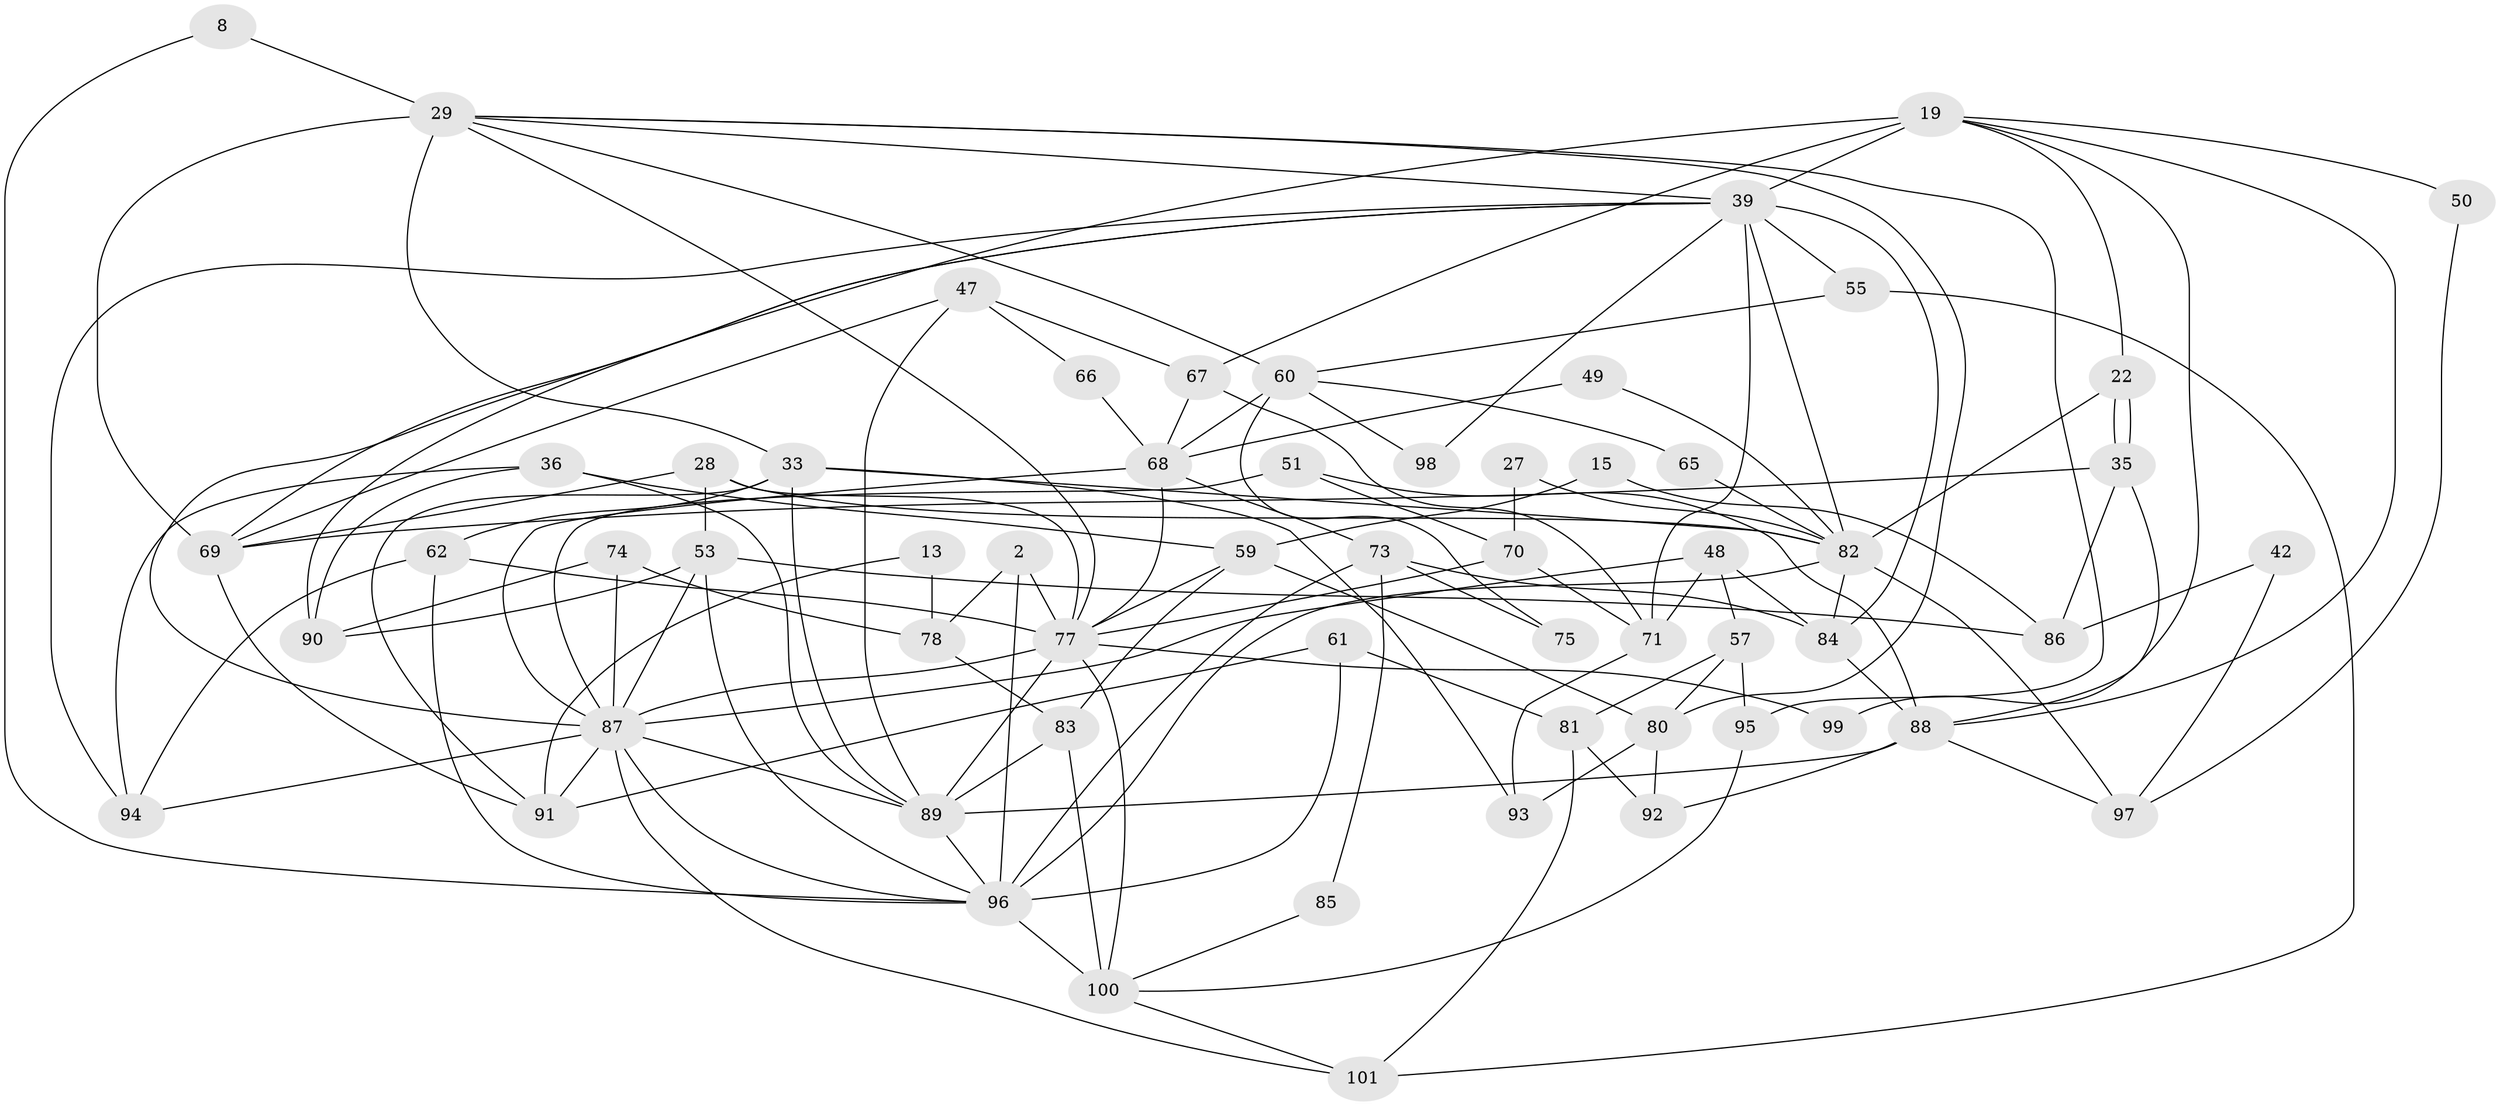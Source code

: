 // original degree distribution, {4: 0.38613861386138615, 6: 0.09900990099009901, 5: 0.1485148514851485, 3: 0.1782178217821782, 2: 0.1485148514851485, 7: 0.0297029702970297, 8: 0.009900990099009901}
// Generated by graph-tools (version 1.1) at 2025/52/03/04/25 21:52:32]
// undirected, 60 vertices, 136 edges
graph export_dot {
graph [start="1"]
  node [color=gray90,style=filled];
  2;
  8;
  13;
  15;
  19 [super="+11+16"];
  22;
  27;
  28 [super="+26"];
  29 [super="+12"];
  33 [super="+18"];
  35 [super="+24"];
  36;
  39 [super="+32+34"];
  42;
  47;
  48;
  49;
  50;
  51;
  53 [super="+40"];
  55 [super="+23"];
  57;
  59 [super="+56"];
  60 [super="+45"];
  61;
  62;
  65;
  66;
  67;
  68;
  69;
  70;
  71 [super="+37"];
  73 [super="+38"];
  74;
  75;
  77 [super="+44+52"];
  78;
  80 [super="+7"];
  81;
  82 [super="+76+54+58"];
  83;
  84;
  85;
  86;
  87 [super="+3+46+72"];
  88 [super="+14+6"];
  89 [super="+41+79"];
  90;
  91;
  92;
  93;
  94;
  95;
  96 [super="+17+4+63"];
  97;
  98;
  99;
  100 [super="+1"];
  101;
  2 -- 78;
  2 -- 96 [weight=3];
  2 -- 77 [weight=2];
  8 -- 96;
  8 -- 29;
  13 -- 78;
  13 -- 91;
  15 -- 86;
  15 -- 59;
  19 -- 67;
  19 -- 90 [weight=2];
  19 -- 22;
  19 -- 50;
  19 -- 99;
  19 -- 39;
  19 -- 88;
  22 -- 35;
  22 -- 35;
  22 -- 82;
  27 -- 70;
  27 -- 82;
  28 -- 53 [weight=2];
  28 -- 69;
  28 -- 82;
  28 -- 77;
  29 -- 80;
  29 -- 33 [weight=2];
  29 -- 69;
  29 -- 77;
  29 -- 95;
  29 -- 60;
  29 -- 39;
  33 -- 91;
  33 -- 93;
  33 -- 62;
  33 -- 82;
  33 -- 89;
  35 -- 88;
  35 -- 69;
  35 -- 86;
  36 -- 59;
  36 -- 90;
  36 -- 89;
  36 -- 94;
  39 -- 82 [weight=2];
  39 -- 69;
  39 -- 71;
  39 -- 98;
  39 -- 84;
  39 -- 87;
  39 -- 55;
  39 -- 94;
  42 -- 97;
  42 -- 86;
  47 -- 67;
  47 -- 69;
  47 -- 66;
  47 -- 89;
  48 -- 57;
  48 -- 84;
  48 -- 71;
  48 -- 87;
  49 -- 68;
  49 -- 82;
  50 -- 97;
  51 -- 87;
  51 -- 70;
  51 -- 88;
  53 -- 87 [weight=2];
  53 -- 86;
  53 -- 96;
  53 -- 90;
  55 -- 101 [weight=2];
  55 -- 60;
  57 -- 95;
  57 -- 81;
  57 -- 80;
  59 -- 83 [weight=2];
  59 -- 80;
  59 -- 77 [weight=2];
  60 -- 68 [weight=2];
  60 -- 75;
  60 -- 65;
  60 -- 98;
  61 -- 91;
  61 -- 81;
  61 -- 96;
  62 -- 96;
  62 -- 94;
  62 -- 77;
  65 -- 82;
  66 -- 68;
  67 -- 68;
  67 -- 71 [weight=2];
  68 -- 73;
  68 -- 87;
  68 -- 77;
  69 -- 91;
  70 -- 71;
  70 -- 77;
  71 -- 93;
  73 -- 84;
  73 -- 75;
  73 -- 96;
  73 -- 85;
  74 -- 78;
  74 -- 90;
  74 -- 87;
  77 -- 99;
  77 -- 100;
  77 -- 87;
  77 -- 89 [weight=2];
  78 -- 83;
  80 -- 92;
  80 -- 93;
  81 -- 101;
  81 -- 92;
  82 -- 84;
  82 -- 97;
  82 -- 96 [weight=3];
  83 -- 100;
  83 -- 89;
  84 -- 88;
  85 -- 100;
  87 -- 101 [weight=2];
  87 -- 96 [weight=3];
  87 -- 91;
  87 -- 94;
  87 -- 89;
  88 -- 97;
  88 -- 89 [weight=2];
  88 -- 92;
  89 -- 96;
  95 -- 100;
  96 -- 100 [weight=3];
  100 -- 101;
}
